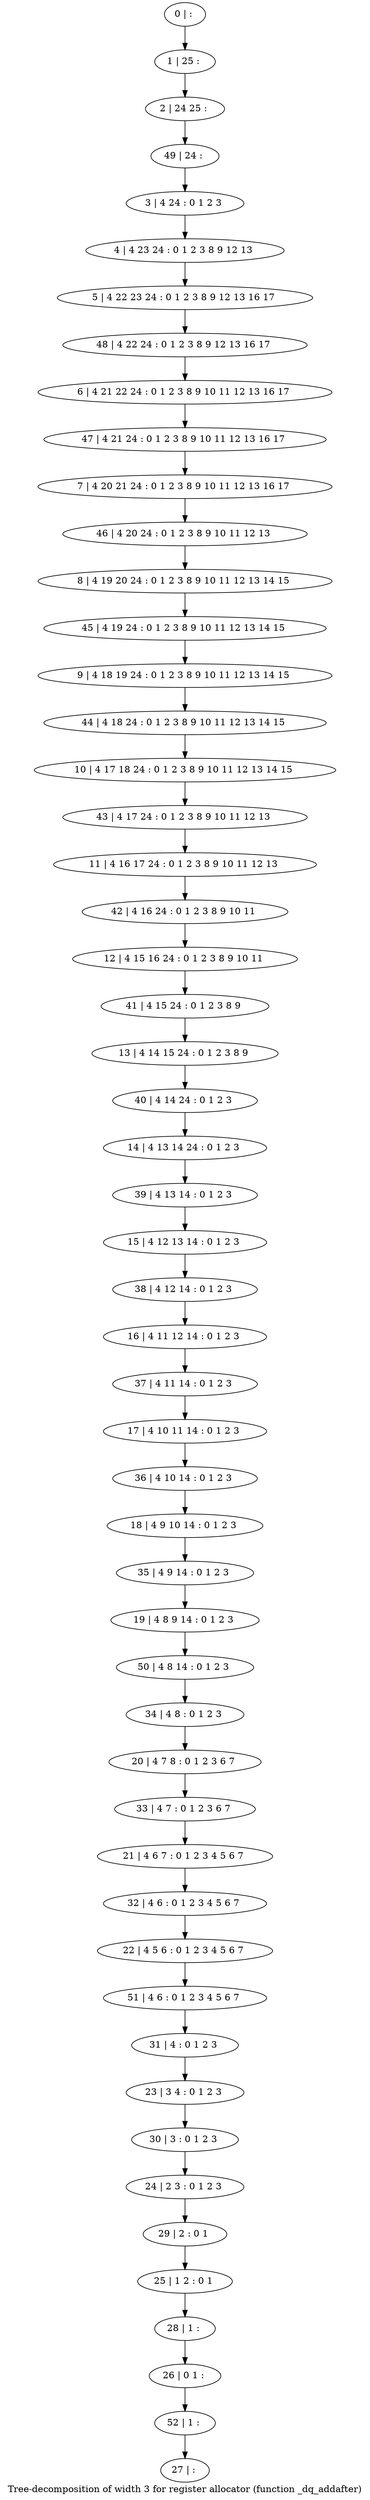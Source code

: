 digraph G {
graph [label="Tree-decomposition of width 3 for register allocator (function _dq_addafter)"]
0[label="0 | : "];
1[label="1 | 25 : "];
2[label="2 | 24 25 : "];
3[label="3 | 4 24 : 0 1 2 3 "];
4[label="4 | 4 23 24 : 0 1 2 3 8 9 12 13 "];
5[label="5 | 4 22 23 24 : 0 1 2 3 8 9 12 13 16 17 "];
6[label="6 | 4 21 22 24 : 0 1 2 3 8 9 10 11 12 13 16 17 "];
7[label="7 | 4 20 21 24 : 0 1 2 3 8 9 10 11 12 13 16 17 "];
8[label="8 | 4 19 20 24 : 0 1 2 3 8 9 10 11 12 13 14 15 "];
9[label="9 | 4 18 19 24 : 0 1 2 3 8 9 10 11 12 13 14 15 "];
10[label="10 | 4 17 18 24 : 0 1 2 3 8 9 10 11 12 13 14 15 "];
11[label="11 | 4 16 17 24 : 0 1 2 3 8 9 10 11 12 13 "];
12[label="12 | 4 15 16 24 : 0 1 2 3 8 9 10 11 "];
13[label="13 | 4 14 15 24 : 0 1 2 3 8 9 "];
14[label="14 | 4 13 14 24 : 0 1 2 3 "];
15[label="15 | 4 12 13 14 : 0 1 2 3 "];
16[label="16 | 4 11 12 14 : 0 1 2 3 "];
17[label="17 | 4 10 11 14 : 0 1 2 3 "];
18[label="18 | 4 9 10 14 : 0 1 2 3 "];
19[label="19 | 4 8 9 14 : 0 1 2 3 "];
20[label="20 | 4 7 8 : 0 1 2 3 6 7 "];
21[label="21 | 4 6 7 : 0 1 2 3 4 5 6 7 "];
22[label="22 | 4 5 6 : 0 1 2 3 4 5 6 7 "];
23[label="23 | 3 4 : 0 1 2 3 "];
24[label="24 | 2 3 : 0 1 2 3 "];
25[label="25 | 1 2 : 0 1 "];
26[label="26 | 0 1 : "];
27[label="27 | : "];
28[label="28 | 1 : "];
29[label="29 | 2 : 0 1 "];
30[label="30 | 3 : 0 1 2 3 "];
31[label="31 | 4 : 0 1 2 3 "];
32[label="32 | 4 6 : 0 1 2 3 4 5 6 7 "];
33[label="33 | 4 7 : 0 1 2 3 6 7 "];
34[label="34 | 4 8 : 0 1 2 3 "];
35[label="35 | 4 9 14 : 0 1 2 3 "];
36[label="36 | 4 10 14 : 0 1 2 3 "];
37[label="37 | 4 11 14 : 0 1 2 3 "];
38[label="38 | 4 12 14 : 0 1 2 3 "];
39[label="39 | 4 13 14 : 0 1 2 3 "];
40[label="40 | 4 14 24 : 0 1 2 3 "];
41[label="41 | 4 15 24 : 0 1 2 3 8 9 "];
42[label="42 | 4 16 24 : 0 1 2 3 8 9 10 11 "];
43[label="43 | 4 17 24 : 0 1 2 3 8 9 10 11 12 13 "];
44[label="44 | 4 18 24 : 0 1 2 3 8 9 10 11 12 13 14 15 "];
45[label="45 | 4 19 24 : 0 1 2 3 8 9 10 11 12 13 14 15 "];
46[label="46 | 4 20 24 : 0 1 2 3 8 9 10 11 12 13 "];
47[label="47 | 4 21 24 : 0 1 2 3 8 9 10 11 12 13 16 17 "];
48[label="48 | 4 22 24 : 0 1 2 3 8 9 12 13 16 17 "];
49[label="49 | 24 : "];
50[label="50 | 4 8 14 : 0 1 2 3 "];
51[label="51 | 4 6 : 0 1 2 3 4 5 6 7 "];
52[label="52 | 1 : "];
0->1 ;
1->2 ;
3->4 ;
4->5 ;
28->26 ;
25->28 ;
29->25 ;
24->29 ;
30->24 ;
23->30 ;
31->23 ;
32->22 ;
21->32 ;
33->21 ;
20->33 ;
34->20 ;
35->19 ;
18->35 ;
36->18 ;
17->36 ;
37->17 ;
16->37 ;
38->16 ;
15->38 ;
39->15 ;
14->39 ;
40->14 ;
13->40 ;
41->13 ;
12->41 ;
42->12 ;
11->42 ;
43->11 ;
10->43 ;
44->10 ;
9->44 ;
45->9 ;
8->45 ;
46->8 ;
7->46 ;
47->7 ;
6->47 ;
48->6 ;
5->48 ;
49->3 ;
2->49 ;
50->34 ;
19->50 ;
51->31 ;
22->51 ;
52->27 ;
26->52 ;
}
